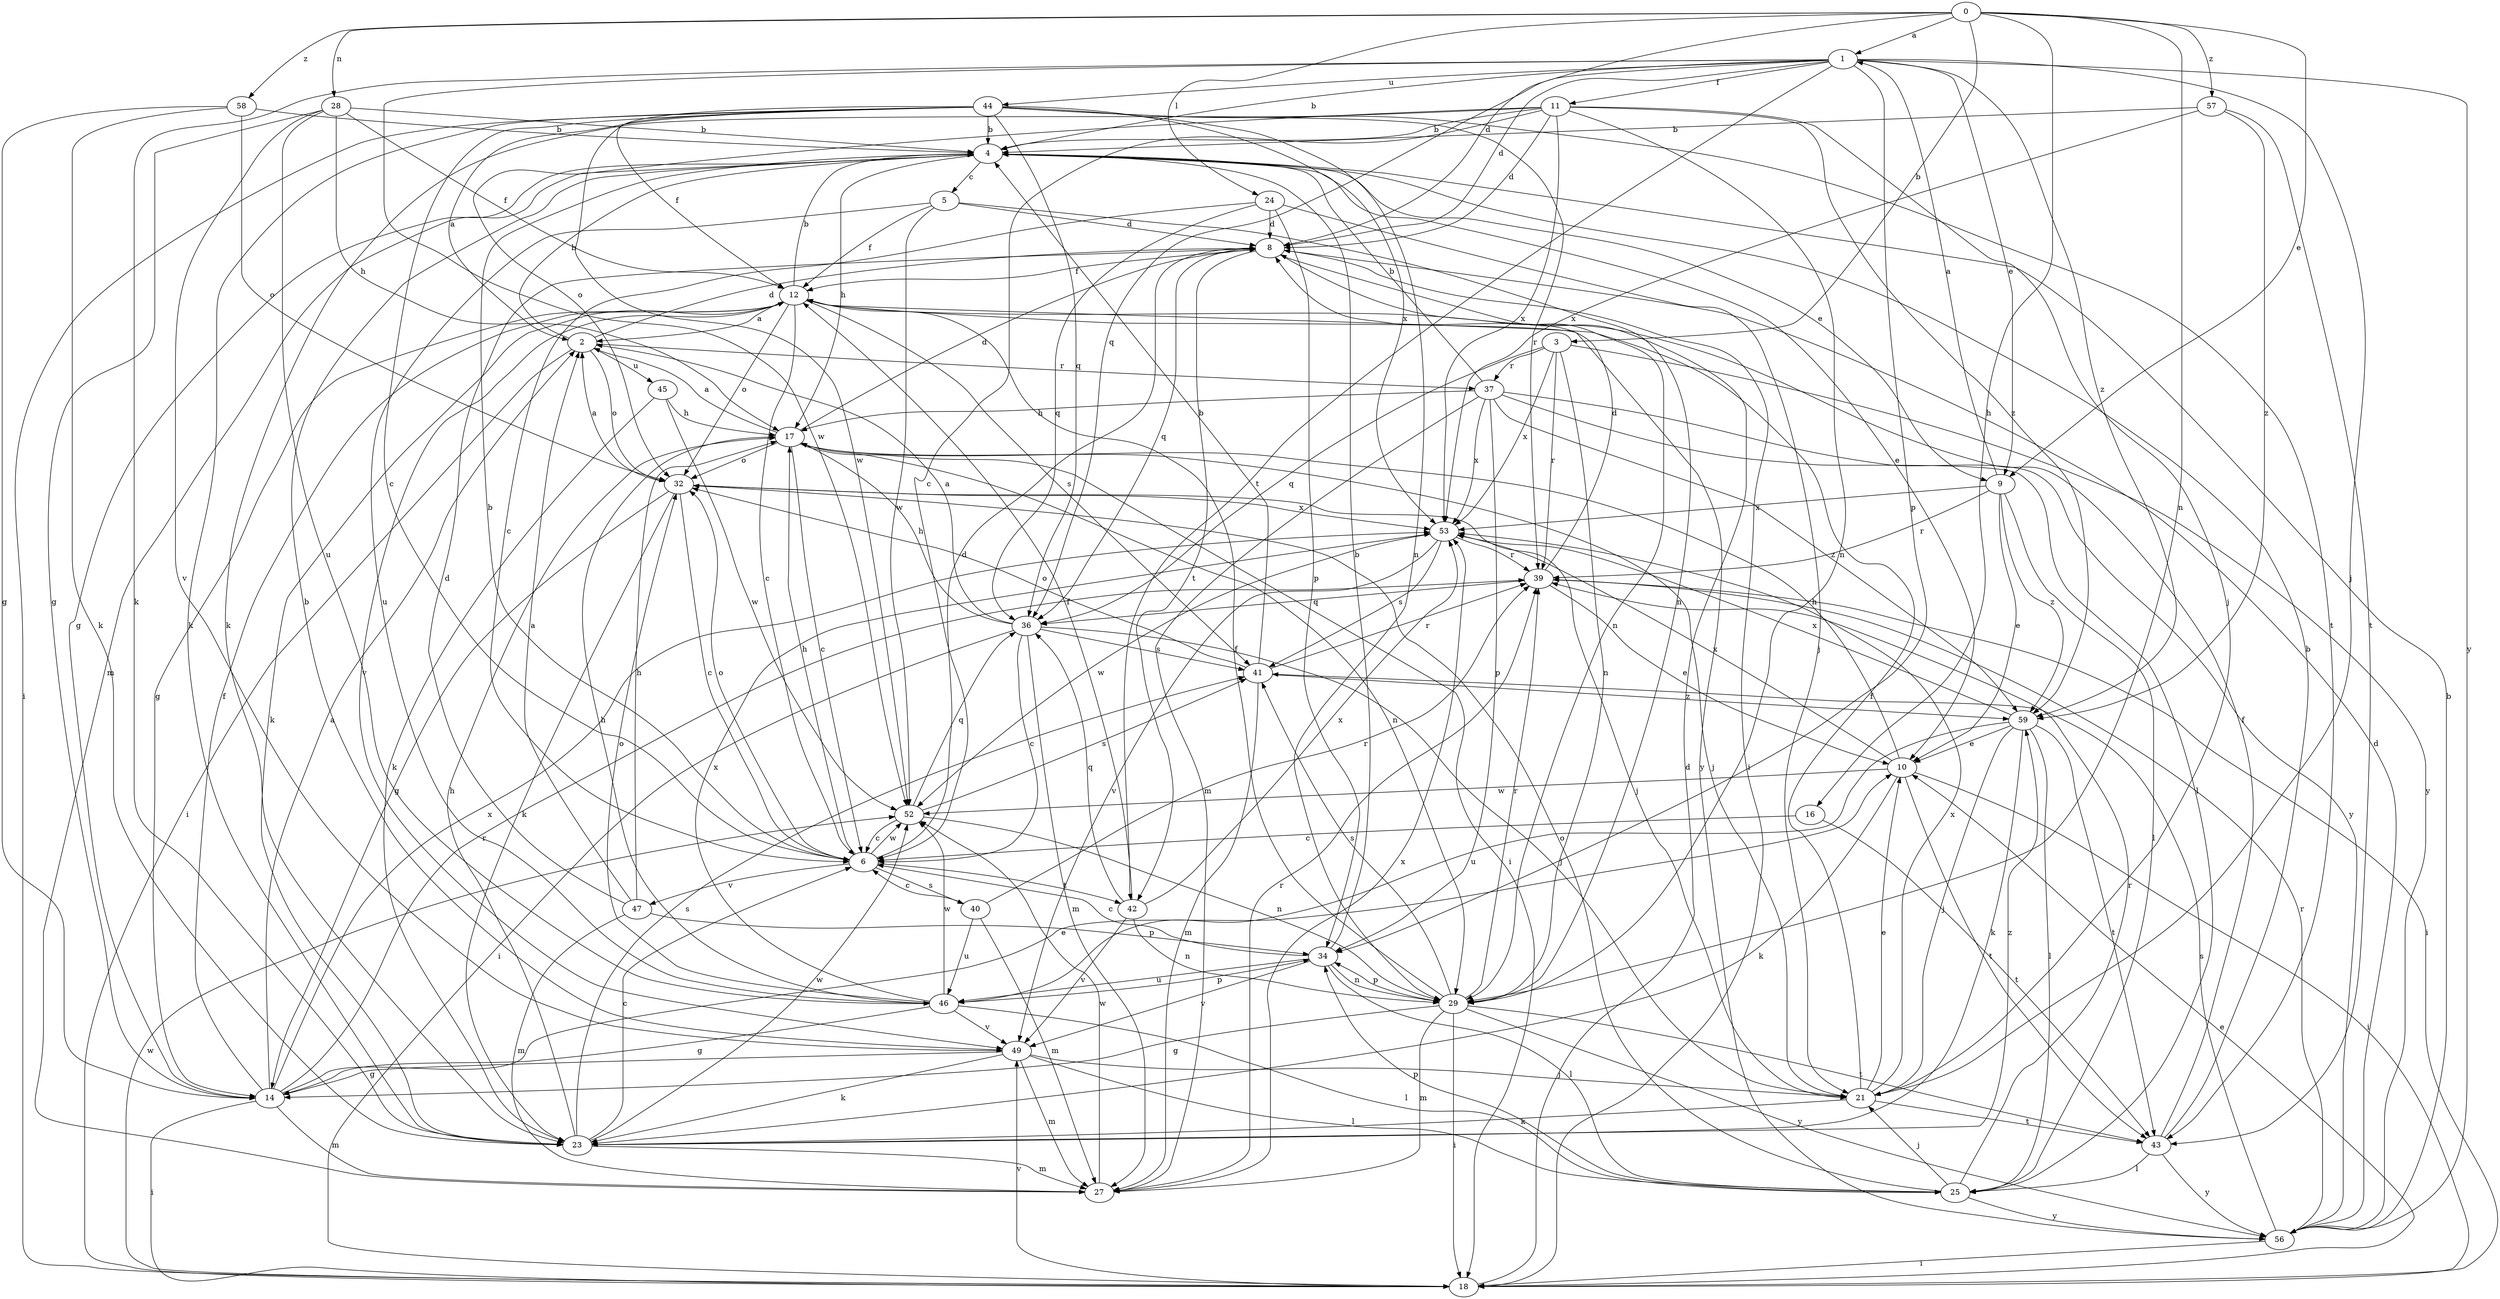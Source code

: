 strict digraph  {
0;
1;
2;
3;
4;
5;
6;
8;
9;
10;
11;
12;
14;
16;
17;
18;
21;
23;
24;
25;
27;
28;
29;
32;
34;
36;
37;
39;
40;
41;
42;
43;
44;
45;
46;
47;
49;
52;
53;
56;
57;
58;
59;
0 -> 1  [label=a];
0 -> 3  [label=b];
0 -> 8  [label=d];
0 -> 9  [label=e];
0 -> 16  [label=h];
0 -> 24  [label=l];
0 -> 28  [label=n];
0 -> 29  [label=n];
0 -> 57  [label=z];
0 -> 58  [label=z];
1 -> 4  [label=b];
1 -> 8  [label=d];
1 -> 9  [label=e];
1 -> 11  [label=f];
1 -> 21  [label=j];
1 -> 23  [label=k];
1 -> 34  [label=p];
1 -> 36  [label=q];
1 -> 42  [label=t];
1 -> 44  [label=u];
1 -> 52  [label=w];
1 -> 56  [label=y];
1 -> 59  [label=z];
2 -> 4  [label=b];
2 -> 8  [label=d];
2 -> 18  [label=i];
2 -> 32  [label=o];
2 -> 37  [label=r];
2 -> 45  [label=u];
3 -> 29  [label=n];
3 -> 36  [label=q];
3 -> 37  [label=r];
3 -> 39  [label=r];
3 -> 53  [label=x];
3 -> 56  [label=y];
4 -> 5  [label=c];
4 -> 9  [label=e];
4 -> 10  [label=e];
4 -> 14  [label=g];
4 -> 17  [label=h];
4 -> 27  [label=m];
5 -> 8  [label=d];
5 -> 12  [label=f];
5 -> 29  [label=n];
5 -> 46  [label=u];
5 -> 52  [label=w];
6 -> 4  [label=b];
6 -> 8  [label=d];
6 -> 17  [label=h];
6 -> 32  [label=o];
6 -> 40  [label=s];
6 -> 42  [label=t];
6 -> 47  [label=v];
6 -> 52  [label=w];
8 -> 12  [label=f];
8 -> 18  [label=i];
8 -> 29  [label=n];
8 -> 36  [label=q];
8 -> 42  [label=t];
9 -> 1  [label=a];
9 -> 10  [label=e];
9 -> 25  [label=l];
9 -> 39  [label=r];
9 -> 53  [label=x];
9 -> 59  [label=z];
10 -> 17  [label=h];
10 -> 18  [label=i];
10 -> 23  [label=k];
10 -> 43  [label=t];
10 -> 52  [label=w];
10 -> 53  [label=x];
11 -> 4  [label=b];
11 -> 6  [label=c];
11 -> 8  [label=d];
11 -> 21  [label=j];
11 -> 23  [label=k];
11 -> 29  [label=n];
11 -> 32  [label=o];
11 -> 53  [label=x];
11 -> 59  [label=z];
12 -> 2  [label=a];
12 -> 4  [label=b];
12 -> 6  [label=c];
12 -> 14  [label=g];
12 -> 23  [label=k];
12 -> 32  [label=o];
12 -> 41  [label=s];
12 -> 49  [label=v];
12 -> 56  [label=y];
14 -> 2  [label=a];
14 -> 10  [label=e];
14 -> 12  [label=f];
14 -> 18  [label=i];
14 -> 27  [label=m];
14 -> 39  [label=r];
14 -> 53  [label=x];
16 -> 6  [label=c];
16 -> 43  [label=t];
17 -> 2  [label=a];
17 -> 6  [label=c];
17 -> 8  [label=d];
17 -> 18  [label=i];
17 -> 21  [label=j];
17 -> 29  [label=n];
17 -> 32  [label=o];
18 -> 8  [label=d];
18 -> 10  [label=e];
18 -> 49  [label=v];
18 -> 52  [label=w];
21 -> 10  [label=e];
21 -> 12  [label=f];
21 -> 23  [label=k];
21 -> 43  [label=t];
21 -> 53  [label=x];
23 -> 6  [label=c];
23 -> 17  [label=h];
23 -> 27  [label=m];
23 -> 41  [label=s];
23 -> 52  [label=w];
23 -> 59  [label=z];
24 -> 6  [label=c];
24 -> 8  [label=d];
24 -> 21  [label=j];
24 -> 34  [label=p];
24 -> 36  [label=q];
25 -> 21  [label=j];
25 -> 32  [label=o];
25 -> 34  [label=p];
25 -> 39  [label=r];
25 -> 56  [label=y];
27 -> 39  [label=r];
27 -> 52  [label=w];
27 -> 53  [label=x];
28 -> 4  [label=b];
28 -> 12  [label=f];
28 -> 14  [label=g];
28 -> 17  [label=h];
28 -> 46  [label=u];
28 -> 49  [label=v];
29 -> 12  [label=f];
29 -> 14  [label=g];
29 -> 18  [label=i];
29 -> 27  [label=m];
29 -> 34  [label=p];
29 -> 39  [label=r];
29 -> 41  [label=s];
29 -> 43  [label=t];
29 -> 56  [label=y];
32 -> 2  [label=a];
32 -> 6  [label=c];
32 -> 14  [label=g];
32 -> 21  [label=j];
32 -> 23  [label=k];
32 -> 53  [label=x];
34 -> 4  [label=b];
34 -> 6  [label=c];
34 -> 25  [label=l];
34 -> 29  [label=n];
34 -> 46  [label=u];
34 -> 49  [label=v];
36 -> 2  [label=a];
36 -> 6  [label=c];
36 -> 17  [label=h];
36 -> 18  [label=i];
36 -> 21  [label=j];
36 -> 27  [label=m];
36 -> 41  [label=s];
37 -> 4  [label=b];
37 -> 17  [label=h];
37 -> 25  [label=l];
37 -> 27  [label=m];
37 -> 34  [label=p];
37 -> 53  [label=x];
37 -> 56  [label=y];
37 -> 59  [label=z];
39 -> 8  [label=d];
39 -> 10  [label=e];
39 -> 18  [label=i];
39 -> 36  [label=q];
40 -> 6  [label=c];
40 -> 27  [label=m];
40 -> 39  [label=r];
40 -> 46  [label=u];
41 -> 4  [label=b];
41 -> 27  [label=m];
41 -> 32  [label=o];
41 -> 39  [label=r];
41 -> 59  [label=z];
42 -> 12  [label=f];
42 -> 29  [label=n];
42 -> 36  [label=q];
42 -> 49  [label=v];
42 -> 53  [label=x];
43 -> 4  [label=b];
43 -> 12  [label=f];
43 -> 25  [label=l];
43 -> 56  [label=y];
44 -> 2  [label=a];
44 -> 4  [label=b];
44 -> 6  [label=c];
44 -> 12  [label=f];
44 -> 18  [label=i];
44 -> 23  [label=k];
44 -> 29  [label=n];
44 -> 36  [label=q];
44 -> 39  [label=r];
44 -> 43  [label=t];
44 -> 52  [label=w];
44 -> 53  [label=x];
45 -> 17  [label=h];
45 -> 23  [label=k];
45 -> 52  [label=w];
46 -> 14  [label=g];
46 -> 17  [label=h];
46 -> 25  [label=l];
46 -> 32  [label=o];
46 -> 34  [label=p];
46 -> 49  [label=v];
46 -> 52  [label=w];
46 -> 53  [label=x];
47 -> 2  [label=a];
47 -> 8  [label=d];
47 -> 17  [label=h];
47 -> 27  [label=m];
47 -> 34  [label=p];
49 -> 4  [label=b];
49 -> 14  [label=g];
49 -> 21  [label=j];
49 -> 23  [label=k];
49 -> 25  [label=l];
49 -> 27  [label=m];
52 -> 6  [label=c];
52 -> 29  [label=n];
52 -> 36  [label=q];
52 -> 41  [label=s];
53 -> 39  [label=r];
53 -> 41  [label=s];
53 -> 49  [label=v];
53 -> 52  [label=w];
56 -> 4  [label=b];
56 -> 8  [label=d];
56 -> 18  [label=i];
56 -> 39  [label=r];
56 -> 41  [label=s];
57 -> 4  [label=b];
57 -> 43  [label=t];
57 -> 53  [label=x];
57 -> 59  [label=z];
58 -> 4  [label=b];
58 -> 14  [label=g];
58 -> 23  [label=k];
58 -> 32  [label=o];
59 -> 10  [label=e];
59 -> 21  [label=j];
59 -> 23  [label=k];
59 -> 25  [label=l];
59 -> 43  [label=t];
59 -> 46  [label=u];
59 -> 53  [label=x];
}
